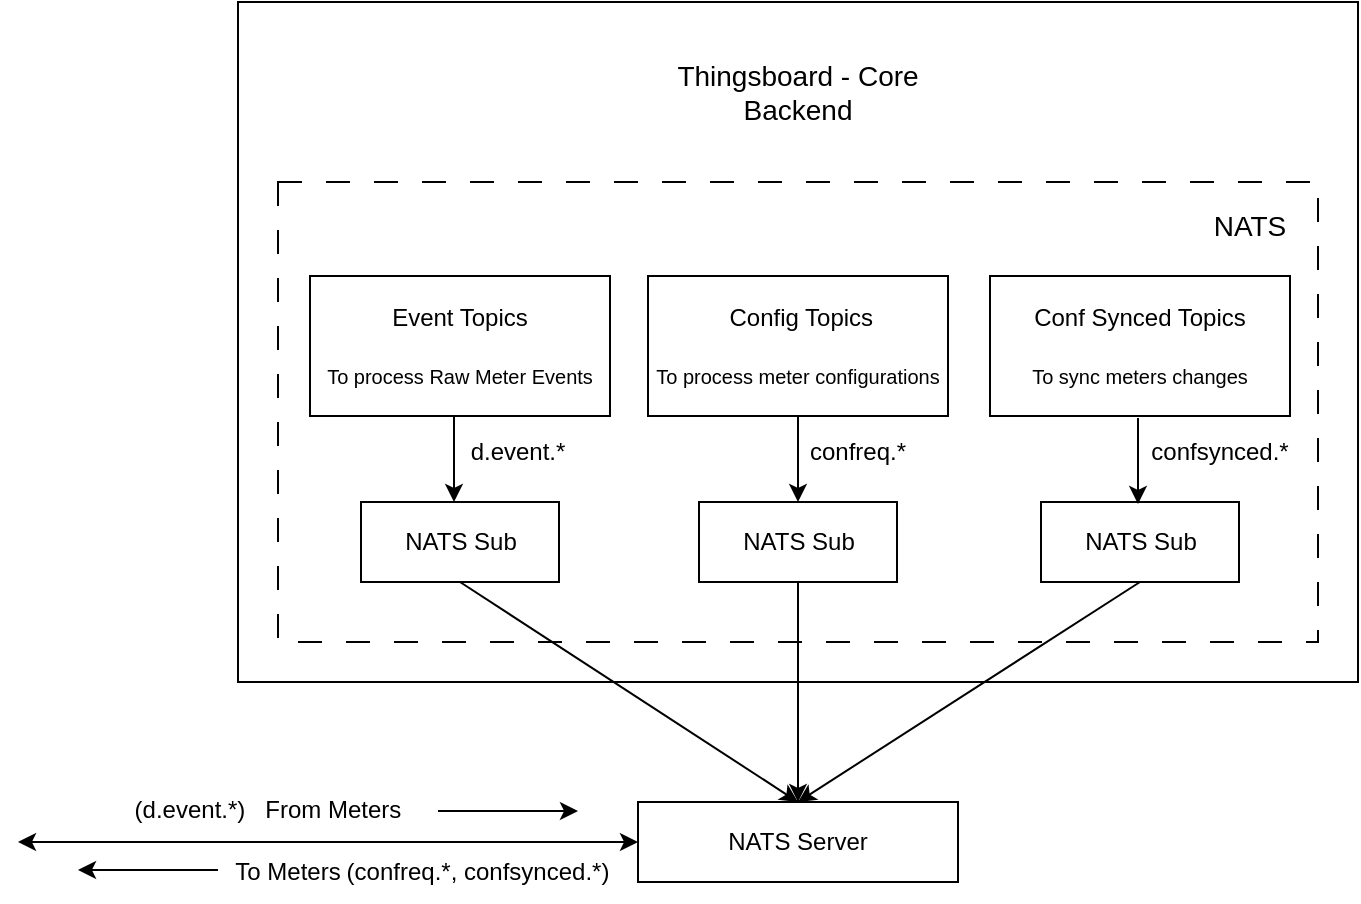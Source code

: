 <mxfile version="28.0.7">
  <diagram name="Page-1" id="dapvaMrlvahwz-B20on7">
    <mxGraphModel dx="872" dy="511" grid="1" gridSize="10" guides="1" tooltips="1" connect="1" arrows="1" fold="1" page="1" pageScale="1" pageWidth="850" pageHeight="1100" math="0" shadow="0">
      <root>
        <mxCell id="0" />
        <mxCell id="1" parent="0" />
        <mxCell id="o_mWCz3fAx63QqL8LzED-1" value="" style="rounded=0;whiteSpace=wrap;html=1;align=center;" vertex="1" parent="1">
          <mxGeometry x="160" y="40" width="560" height="340" as="geometry" />
        </mxCell>
        <mxCell id="o_mWCz3fAx63QqL8LzED-2" value="&lt;font style=&quot;font-size: 14px;&quot;&gt;Thingsboard - Core&lt;/font&gt;&lt;div&gt;&lt;font style=&quot;font-size: 14px;&quot;&gt;Backend&lt;/font&gt;&lt;/div&gt;" style="text;html=1;align=center;verticalAlign=middle;whiteSpace=wrap;rounded=0;" vertex="1" parent="1">
          <mxGeometry x="365" y="60" width="150" height="50" as="geometry" />
        </mxCell>
        <mxCell id="o_mWCz3fAx63QqL8LzED-3" value="NATS Server" style="rounded=0;whiteSpace=wrap;html=1;" vertex="1" parent="1">
          <mxGeometry x="360" y="440" width="160" height="40" as="geometry" />
        </mxCell>
        <mxCell id="o_mWCz3fAx63QqL8LzED-29" value="" style="edgeStyle=orthogonalEdgeStyle;rounded=0;orthogonalLoop=1;jettySize=auto;html=1;" edge="1" parent="1" source="o_mWCz3fAx63QqL8LzED-5" target="o_mWCz3fAx63QqL8LzED-3">
          <mxGeometry relative="1" as="geometry" />
        </mxCell>
        <mxCell id="o_mWCz3fAx63QqL8LzED-5" value="" style="rounded=0;whiteSpace=wrap;html=1;dashed=1;dashPattern=12 12;" vertex="1" parent="1">
          <mxGeometry x="180" y="130" width="520" height="230" as="geometry" />
        </mxCell>
        <mxCell id="o_mWCz3fAx63QqL8LzED-7" value="&lt;font style=&quot;font-size: 14px;&quot;&gt;NATS&lt;/font&gt;" style="text;html=1;align=center;verticalAlign=middle;whiteSpace=wrap;rounded=0;" vertex="1" parent="1">
          <mxGeometry x="636" y="137" width="60" height="30" as="geometry" />
        </mxCell>
        <mxCell id="o_mWCz3fAx63QqL8LzED-8" value="Event Topics&lt;div&gt;&lt;br&gt;&lt;/div&gt;&lt;div&gt;&lt;font style=&quot;font-size: 10px;&quot;&gt;To process Raw Meter Events&lt;/font&gt;&lt;/div&gt;" style="rounded=0;whiteSpace=wrap;html=1;" vertex="1" parent="1">
          <mxGeometry x="196" y="177" width="150" height="70" as="geometry" />
        </mxCell>
        <mxCell id="o_mWCz3fAx63QqL8LzED-9" value="&amp;nbsp;Config Topics&lt;div&gt;&lt;br&gt;&lt;/div&gt;&lt;div&gt;&lt;font style=&quot;font-size: 10px;&quot;&gt;To process meter configurations&lt;/font&gt;&lt;/div&gt;" style="rounded=0;whiteSpace=wrap;html=1;" vertex="1" parent="1">
          <mxGeometry x="365" y="177" width="150" height="70" as="geometry" />
        </mxCell>
        <mxCell id="o_mWCz3fAx63QqL8LzED-10" value="Conf Synced Topics&lt;div&gt;&lt;br&gt;&lt;/div&gt;&lt;div&gt;&lt;font style=&quot;font-size: 10px;&quot;&gt;To sync meters changes&lt;/font&gt;&lt;/div&gt;" style="rounded=0;whiteSpace=wrap;html=1;" vertex="1" parent="1">
          <mxGeometry x="536" y="177" width="150" height="70" as="geometry" />
        </mxCell>
        <mxCell id="o_mWCz3fAx63QqL8LzED-11" value="" style="endArrow=classic;html=1;rounded=0;entryX=0;entryY=0.5;entryDx=0;entryDy=0;startArrow=classic;startFill=1;" edge="1" parent="1" target="o_mWCz3fAx63QqL8LzED-3">
          <mxGeometry width="50" height="50" relative="1" as="geometry">
            <mxPoint x="50" y="460" as="sourcePoint" />
            <mxPoint x="350" y="460" as="targetPoint" />
          </mxGeometry>
        </mxCell>
        <mxCell id="o_mWCz3fAx63QqL8LzED-12" value="(d.event.*&lt;span style=&quot;background-color: transparent; color: light-dark(rgb(0, 0, 0), rgb(255, 255, 255));&quot;&gt;)&amp;nbsp; &amp;nbsp;From Meters&lt;/span&gt;" style="text;html=1;align=center;verticalAlign=middle;whiteSpace=wrap;rounded=0;" vertex="1" parent="1">
          <mxGeometry x="85" y="429" width="180" height="30" as="geometry" />
        </mxCell>
        <mxCell id="o_mWCz3fAx63QqL8LzED-13" value="To Meters" style="text;html=1;align=center;verticalAlign=middle;whiteSpace=wrap;rounded=0;" vertex="1" parent="1">
          <mxGeometry x="155" y="460" width="60" height="30" as="geometry" />
        </mxCell>
        <mxCell id="o_mWCz3fAx63QqL8LzED-14" value="" style="endArrow=classic;html=1;rounded=0;" edge="1" parent="1">
          <mxGeometry width="50" height="50" relative="1" as="geometry">
            <mxPoint x="150" y="474" as="sourcePoint" />
            <mxPoint x="80" y="474" as="targetPoint" />
          </mxGeometry>
        </mxCell>
        <mxCell id="o_mWCz3fAx63QqL8LzED-15" value="NATS Sub" style="rounded=0;whiteSpace=wrap;html=1;" vertex="1" parent="1">
          <mxGeometry x="221.5" y="290" width="99" height="40" as="geometry" />
        </mxCell>
        <mxCell id="o_mWCz3fAx63QqL8LzED-16" value="NATS Sub" style="rounded=0;whiteSpace=wrap;html=1;" vertex="1" parent="1">
          <mxGeometry x="390.5" y="290" width="99" height="40" as="geometry" />
        </mxCell>
        <mxCell id="o_mWCz3fAx63QqL8LzED-17" value="NATS Sub" style="rounded=0;whiteSpace=wrap;html=1;" vertex="1" parent="1">
          <mxGeometry x="561.5" y="290" width="99" height="40" as="geometry" />
        </mxCell>
        <mxCell id="o_mWCz3fAx63QqL8LzED-20" value="" style="endArrow=none;html=1;rounded=0;exitX=0.5;exitY=0;exitDx=0;exitDy=0;entryX=0.5;entryY=1;entryDx=0;entryDy=0;startArrow=classic;startFill=1;" edge="1" parent="1" source="o_mWCz3fAx63QqL8LzED-16" target="o_mWCz3fAx63QqL8LzED-9">
          <mxGeometry width="50" height="50" relative="1" as="geometry">
            <mxPoint x="400" y="290" as="sourcePoint" />
            <mxPoint x="450" y="240" as="targetPoint" />
          </mxGeometry>
        </mxCell>
        <mxCell id="o_mWCz3fAx63QqL8LzED-21" value="" style="endArrow=none;html=1;rounded=0;exitX=0.5;exitY=0;exitDx=0;exitDy=0;entryX=0.5;entryY=1;entryDx=0;entryDy=0;startArrow=classic;startFill=1;" edge="1" parent="1">
          <mxGeometry width="50" height="50" relative="1" as="geometry">
            <mxPoint x="610" y="291" as="sourcePoint" />
            <mxPoint x="610" y="248" as="targetPoint" />
          </mxGeometry>
        </mxCell>
        <mxCell id="o_mWCz3fAx63QqL8LzED-22" value="" style="endArrow=none;html=1;rounded=0;exitX=0.5;exitY=0;exitDx=0;exitDy=0;entryX=0.5;entryY=1;entryDx=0;entryDy=0;startArrow=classic;startFill=1;" edge="1" parent="1">
          <mxGeometry width="50" height="50" relative="1" as="geometry">
            <mxPoint x="268" y="290" as="sourcePoint" />
            <mxPoint x="268" y="247" as="targetPoint" />
          </mxGeometry>
        </mxCell>
        <mxCell id="o_mWCz3fAx63QqL8LzED-23" value="d.event.*" style="text;html=1;align=center;verticalAlign=middle;whiteSpace=wrap;rounded=0;" vertex="1" parent="1">
          <mxGeometry x="270" y="250" width="60" height="30" as="geometry" />
        </mxCell>
        <mxCell id="o_mWCz3fAx63QqL8LzED-24" value="confreq.*" style="text;html=1;align=center;verticalAlign=middle;whiteSpace=wrap;rounded=0;" vertex="1" parent="1">
          <mxGeometry x="439.5" y="250" width="60" height="30" as="geometry" />
        </mxCell>
        <mxCell id="o_mWCz3fAx63QqL8LzED-25" value="confsynced.*" style="text;html=1;align=center;verticalAlign=middle;whiteSpace=wrap;rounded=0;" vertex="1" parent="1">
          <mxGeometry x="621" y="250" width="60" height="30" as="geometry" />
        </mxCell>
        <mxCell id="o_mWCz3fAx63QqL8LzED-26" value="" style="endArrow=classic;html=1;rounded=0;exitX=0.5;exitY=1;exitDx=0;exitDy=0;entryX=0.5;entryY=0;entryDx=0;entryDy=0;endFill=1;" edge="1" parent="1" source="o_mWCz3fAx63QqL8LzED-15" target="o_mWCz3fAx63QqL8LzED-3">
          <mxGeometry width="50" height="50" relative="1" as="geometry">
            <mxPoint x="400" y="290" as="sourcePoint" />
            <mxPoint x="450" y="240" as="targetPoint" />
          </mxGeometry>
        </mxCell>
        <mxCell id="o_mWCz3fAx63QqL8LzED-27" value="" style="endArrow=none;html=1;rounded=0;exitX=0.5;exitY=1;exitDx=0;exitDy=0;" edge="1" parent="1" source="o_mWCz3fAx63QqL8LzED-16" target="o_mWCz3fAx63QqL8LzED-3">
          <mxGeometry width="50" height="50" relative="1" as="geometry">
            <mxPoint x="330" y="380" as="sourcePoint" />
            <mxPoint x="499" y="490" as="targetPoint" />
          </mxGeometry>
        </mxCell>
        <mxCell id="o_mWCz3fAx63QqL8LzED-28" value="" style="endArrow=classic;html=1;rounded=0;exitX=0.5;exitY=1;exitDx=0;exitDy=0;entryX=0.5;entryY=0;entryDx=0;entryDy=0;startArrow=none;startFill=0;endFill=1;" edge="1" parent="1" source="o_mWCz3fAx63QqL8LzED-17" target="o_mWCz3fAx63QqL8LzED-3">
          <mxGeometry width="50" height="50" relative="1" as="geometry">
            <mxPoint x="540" y="360" as="sourcePoint" />
            <mxPoint x="540" y="470" as="targetPoint" />
          </mxGeometry>
        </mxCell>
        <mxCell id="o_mWCz3fAx63QqL8LzED-31" value="(confreq.*, confsynced.*)" style="text;html=1;align=center;verticalAlign=middle;whiteSpace=wrap;rounded=0;" vertex="1" parent="1">
          <mxGeometry x="205" y="460" width="150" height="30" as="geometry" />
        </mxCell>
        <mxCell id="o_mWCz3fAx63QqL8LzED-32" value="" style="endArrow=none;html=1;rounded=0;startArrow=classic;startFill=1;endFill=0;" edge="1" parent="1">
          <mxGeometry width="50" height="50" relative="1" as="geometry">
            <mxPoint x="330" y="444.5" as="sourcePoint" />
            <mxPoint x="260" y="444.5" as="targetPoint" />
          </mxGeometry>
        </mxCell>
      </root>
    </mxGraphModel>
  </diagram>
</mxfile>
